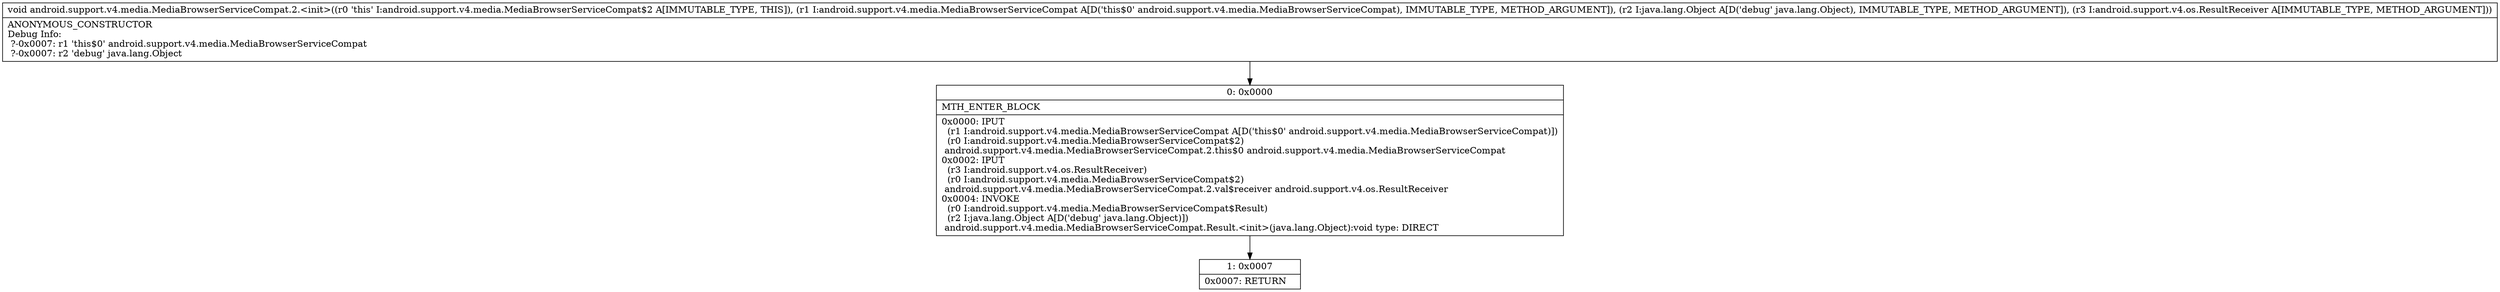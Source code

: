 digraph "CFG forandroid.support.v4.media.MediaBrowserServiceCompat.2.\<init\>(Landroid\/support\/v4\/media\/MediaBrowserServiceCompat;Ljava\/lang\/Object;Landroid\/support\/v4\/os\/ResultReceiver;)V" {
Node_0 [shape=record,label="{0\:\ 0x0000|MTH_ENTER_BLOCK\l|0x0000: IPUT  \l  (r1 I:android.support.v4.media.MediaBrowserServiceCompat A[D('this$0' android.support.v4.media.MediaBrowserServiceCompat)])\l  (r0 I:android.support.v4.media.MediaBrowserServiceCompat$2)\l android.support.v4.media.MediaBrowserServiceCompat.2.this$0 android.support.v4.media.MediaBrowserServiceCompat \l0x0002: IPUT  \l  (r3 I:android.support.v4.os.ResultReceiver)\l  (r0 I:android.support.v4.media.MediaBrowserServiceCompat$2)\l android.support.v4.media.MediaBrowserServiceCompat.2.val$receiver android.support.v4.os.ResultReceiver \l0x0004: INVOKE  \l  (r0 I:android.support.v4.media.MediaBrowserServiceCompat$Result)\l  (r2 I:java.lang.Object A[D('debug' java.lang.Object)])\l android.support.v4.media.MediaBrowserServiceCompat.Result.\<init\>(java.lang.Object):void type: DIRECT \l}"];
Node_1 [shape=record,label="{1\:\ 0x0007|0x0007: RETURN   \l}"];
MethodNode[shape=record,label="{void android.support.v4.media.MediaBrowserServiceCompat.2.\<init\>((r0 'this' I:android.support.v4.media.MediaBrowserServiceCompat$2 A[IMMUTABLE_TYPE, THIS]), (r1 I:android.support.v4.media.MediaBrowserServiceCompat A[D('this$0' android.support.v4.media.MediaBrowserServiceCompat), IMMUTABLE_TYPE, METHOD_ARGUMENT]), (r2 I:java.lang.Object A[D('debug' java.lang.Object), IMMUTABLE_TYPE, METHOD_ARGUMENT]), (r3 I:android.support.v4.os.ResultReceiver A[IMMUTABLE_TYPE, METHOD_ARGUMENT]))  | ANONYMOUS_CONSTRUCTOR\lDebug Info:\l  ?\-0x0007: r1 'this$0' android.support.v4.media.MediaBrowserServiceCompat\l  ?\-0x0007: r2 'debug' java.lang.Object\l}"];
MethodNode -> Node_0;
Node_0 -> Node_1;
}

